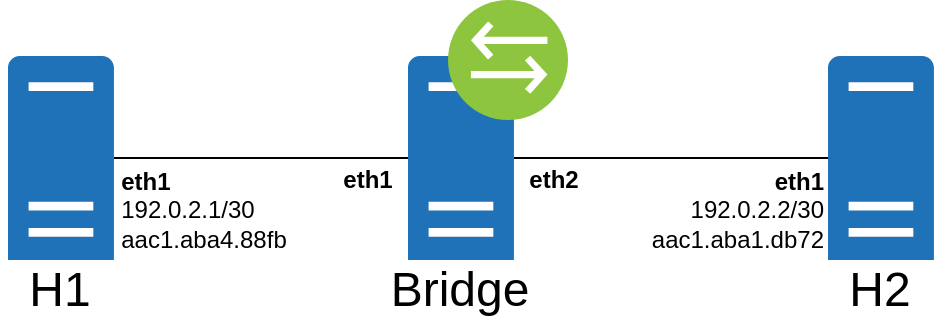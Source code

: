 <mxfile version="18.1.1" type="device"><diagram id="QSyKiFK5YYtYDdNRHh-5" name="Page-1"><mxGraphModel dx="782" dy="1153" grid="1" gridSize="10" guides="1" tooltips="1" connect="1" arrows="1" fold="1" page="1" pageScale="1" pageWidth="850" pageHeight="1100" math="0" shadow="0"><root><mxCell id="0"/><mxCell id="1" parent="0"/><mxCell id="hUFysMhTMbKFSIE4a5vs-5" style="edgeStyle=orthogonalEdgeStyle;rounded=0;orthogonalLoop=1;jettySize=auto;html=1;endArrow=none;endFill=0;" edge="1" parent="1" source="hUFysMhTMbKFSIE4a5vs-1" target="hUFysMhTMbKFSIE4a5vs-3"><mxGeometry relative="1" as="geometry"/></mxCell><mxCell id="hUFysMhTMbKFSIE4a5vs-1" value="" style="sketch=0;pointerEvents=1;shadow=0;dashed=0;html=1;strokeColor=none;labelPosition=center;verticalLabelPosition=bottom;verticalAlign=top;outlineConnect=0;align=center;shape=mxgraph.office.servers.physical_host;fillColor=#2072B8;aspect=fixed;" vertex="1" parent="1"><mxGeometry x="110" y="338" width="52.96" height="102" as="geometry"/></mxCell><mxCell id="hUFysMhTMbKFSIE4a5vs-2" value="" style="sketch=0;pointerEvents=1;shadow=0;dashed=0;html=1;strokeColor=none;labelPosition=center;verticalLabelPosition=bottom;verticalAlign=top;outlineConnect=0;align=center;shape=mxgraph.office.servers.physical_host;fillColor=#2072B8;aspect=fixed;" vertex="1" parent="1"><mxGeometry x="520" y="338" width="52.96" height="102" as="geometry"/></mxCell><mxCell id="hUFysMhTMbKFSIE4a5vs-6" style="edgeStyle=orthogonalEdgeStyle;rounded=0;orthogonalLoop=1;jettySize=auto;html=1;endArrow=none;endFill=0;" edge="1" parent="1" source="hUFysMhTMbKFSIE4a5vs-3" target="hUFysMhTMbKFSIE4a5vs-2"><mxGeometry relative="1" as="geometry"/></mxCell><mxCell id="hUFysMhTMbKFSIE4a5vs-3" value="" style="sketch=0;pointerEvents=1;shadow=0;dashed=0;html=1;strokeColor=none;labelPosition=center;verticalLabelPosition=bottom;verticalAlign=top;outlineConnect=0;align=center;shape=mxgraph.office.servers.physical_host;fillColor=#2072B8;aspect=fixed;" vertex="1" parent="1"><mxGeometry x="310" y="338" width="52.96" height="102" as="geometry"/></mxCell><mxCell id="hUFysMhTMbKFSIE4a5vs-4" value="" style="aspect=fixed;perimeter=ellipsePerimeter;html=1;align=center;shadow=0;dashed=0;fontColor=#4277BB;labelBackgroundColor=#ffffff;fontSize=12;spacingTop=3;image;image=img/lib/ibm/vpc/Bridge.svg;" vertex="1" parent="1"><mxGeometry x="330" y="310" width="60" height="60" as="geometry"/></mxCell><mxCell id="hUFysMhTMbKFSIE4a5vs-7" value="&lt;div style=&quot;text-align: left;&quot;&gt;&lt;span style=&quot;background-color: initial;&quot;&gt;&lt;b&gt;eth1&lt;/b&gt;&lt;/span&gt;&lt;/div&gt;&lt;div style=&quot;text-align: left;&quot;&gt;&lt;span style=&quot;background-color: initial;&quot;&gt;192.0.2.1/30&lt;/span&gt;&lt;/div&gt;&lt;div style=&quot;text-align: left;&quot;&gt;&lt;span style=&quot;background-color: initial;&quot;&gt;aac1.aba4.88fb&lt;/span&gt;&lt;/div&gt;" style="text;html=1;strokeColor=none;fillColor=none;align=center;verticalAlign=middle;whiteSpace=wrap;rounded=0;" vertex="1" parent="1"><mxGeometry x="162.96" y="390" width="90" height="50" as="geometry"/></mxCell><mxCell id="hUFysMhTMbKFSIE4a5vs-8" value="&lt;div style=&quot;&quot;&gt;&lt;span style=&quot;background-color: initial;&quot;&gt;&lt;b&gt;eth1&lt;/b&gt;&lt;/span&gt;&lt;/div&gt;&lt;div style=&quot;&quot;&gt;&lt;span style=&quot;background-color: initial;&quot;&gt;192.0.2.2/30&lt;/span&gt;&lt;/div&gt;&lt;div style=&quot;&quot;&gt;&lt;span style=&quot;background-color: initial;&quot;&gt;aac1.aba1.db72&lt;/span&gt;&lt;/div&gt;" style="text;html=1;strokeColor=none;fillColor=none;align=right;verticalAlign=middle;whiteSpace=wrap;rounded=0;" vertex="1" parent="1"><mxGeometry x="430" y="390" width="90" height="50" as="geometry"/></mxCell><mxCell id="hUFysMhTMbKFSIE4a5vs-9" value="&lt;div style=&quot;text-align: left;&quot;&gt;&lt;span style=&quot;background-color: initial;&quot;&gt;&lt;b&gt;eth1&lt;/b&gt;&lt;/span&gt;&lt;/div&gt;" style="text;html=1;strokeColor=none;fillColor=none;align=center;verticalAlign=middle;whiteSpace=wrap;rounded=0;" vertex="1" parent="1"><mxGeometry x="270" y="390" width="40" height="20" as="geometry"/></mxCell><mxCell id="hUFysMhTMbKFSIE4a5vs-10" value="&lt;div style=&quot;text-align: left;&quot;&gt;&lt;span style=&quot;background-color: initial;&quot;&gt;&lt;b&gt;eth2&lt;/b&gt;&lt;/span&gt;&lt;/div&gt;" style="text;html=1;strokeColor=none;fillColor=none;align=center;verticalAlign=middle;whiteSpace=wrap;rounded=0;" vertex="1" parent="1"><mxGeometry x="362.96" y="390" width="40" height="20" as="geometry"/></mxCell><mxCell id="hUFysMhTMbKFSIE4a5vs-11" value="H1" style="text;html=1;strokeColor=none;fillColor=none;align=center;verticalAlign=middle;whiteSpace=wrap;rounded=0;fontSize=24;" vertex="1" parent="1"><mxGeometry x="106.48" y="440" width="60" height="30" as="geometry"/></mxCell><mxCell id="hUFysMhTMbKFSIE4a5vs-12" value="Bridge" style="text;html=1;strokeColor=none;fillColor=none;align=center;verticalAlign=middle;whiteSpace=wrap;rounded=0;fontSize=24;" vertex="1" parent="1"><mxGeometry x="306.48" y="440" width="60" height="30" as="geometry"/></mxCell><mxCell id="hUFysMhTMbKFSIE4a5vs-13" value="H2" style="text;html=1;strokeColor=none;fillColor=none;align=center;verticalAlign=middle;whiteSpace=wrap;rounded=0;fontSize=24;" vertex="1" parent="1"><mxGeometry x="516.48" y="440" width="60" height="30" as="geometry"/></mxCell></root></mxGraphModel></diagram></mxfile>